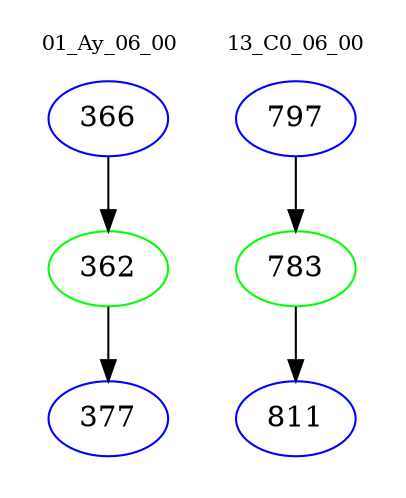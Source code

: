 digraph{
subgraph cluster_0 {
color = white
label = "01_Ay_06_00";
fontsize=10;
T0_366 [label="366", color="blue"]
T0_366 -> T0_362 [color="black"]
T0_362 [label="362", color="green"]
T0_362 -> T0_377 [color="black"]
T0_377 [label="377", color="blue"]
}
subgraph cluster_1 {
color = white
label = "13_C0_06_00";
fontsize=10;
T1_797 [label="797", color="blue"]
T1_797 -> T1_783 [color="black"]
T1_783 [label="783", color="green"]
T1_783 -> T1_811 [color="black"]
T1_811 [label="811", color="blue"]
}
}
